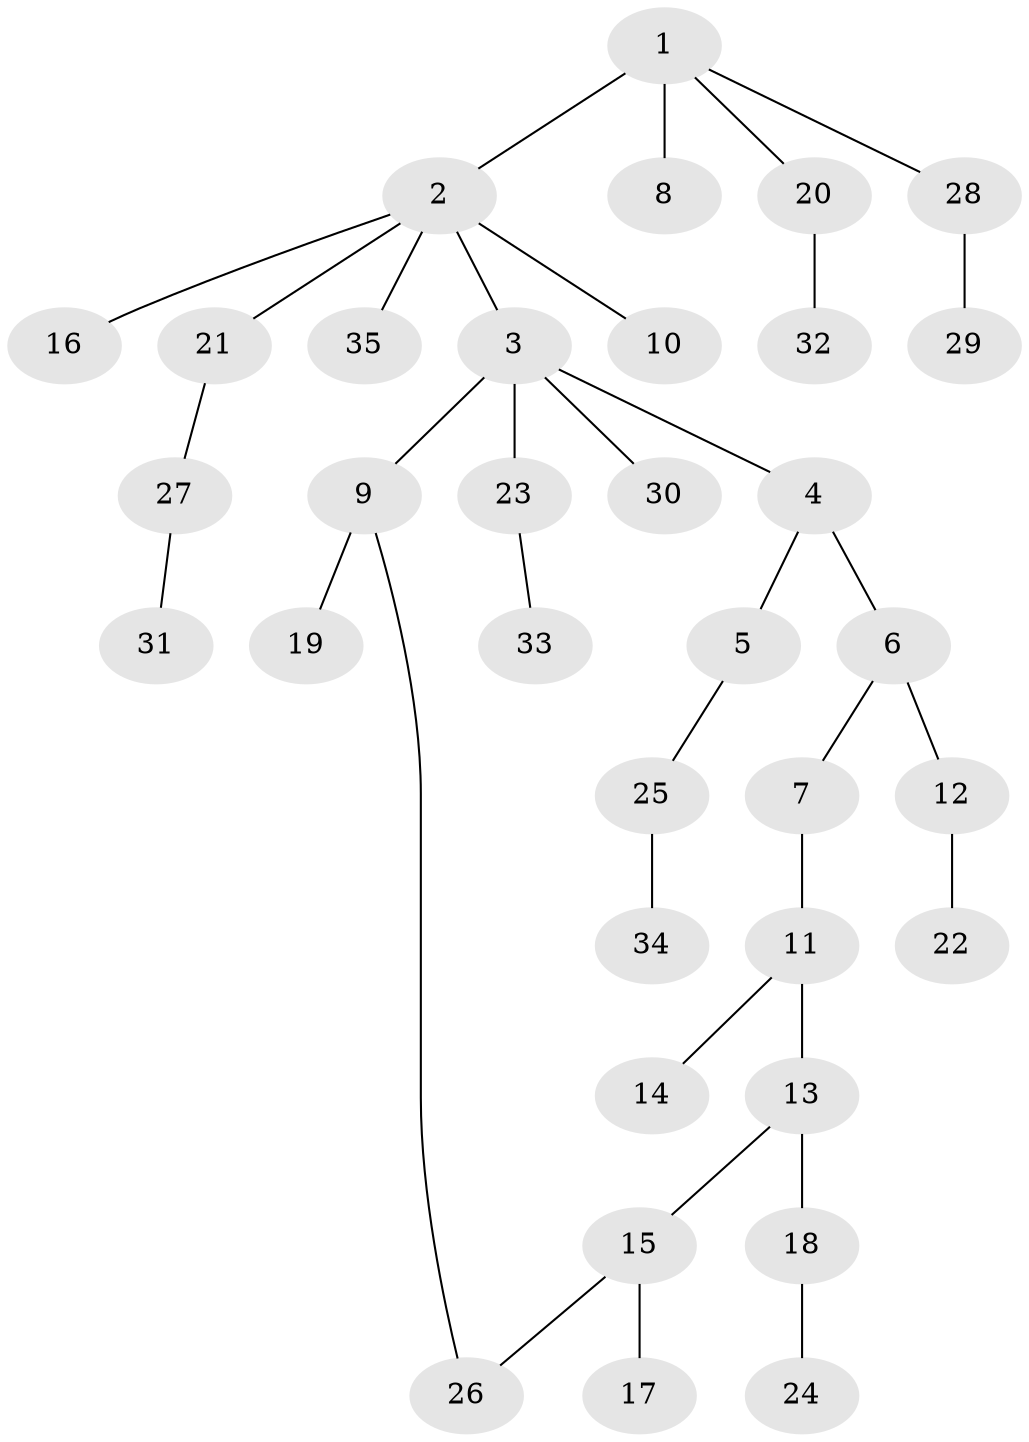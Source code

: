 // original degree distribution, {6: 0.029850746268656716, 7: 0.014925373134328358, 3: 0.11940298507462686, 4: 0.08955223880597014, 1: 0.4925373134328358, 2: 0.2537313432835821}
// Generated by graph-tools (version 1.1) at 2025/34/03/09/25 02:34:21]
// undirected, 35 vertices, 35 edges
graph export_dot {
graph [start="1"]
  node [color=gray90,style=filled];
  1;
  2;
  3;
  4;
  5;
  6;
  7;
  8;
  9;
  10;
  11;
  12;
  13;
  14;
  15;
  16;
  17;
  18;
  19;
  20;
  21;
  22;
  23;
  24;
  25;
  26;
  27;
  28;
  29;
  30;
  31;
  32;
  33;
  34;
  35;
  1 -- 2 [weight=1.0];
  1 -- 8 [weight=2.0];
  1 -- 20 [weight=1.0];
  1 -- 28 [weight=1.0];
  2 -- 3 [weight=1.0];
  2 -- 10 [weight=1.0];
  2 -- 16 [weight=1.0];
  2 -- 21 [weight=1.0];
  2 -- 35 [weight=1.0];
  3 -- 4 [weight=1.0];
  3 -- 9 [weight=1.0];
  3 -- 23 [weight=1.0];
  3 -- 30 [weight=1.0];
  4 -- 5 [weight=2.0];
  4 -- 6 [weight=1.0];
  5 -- 25 [weight=1.0];
  6 -- 7 [weight=1.0];
  6 -- 12 [weight=1.0];
  7 -- 11 [weight=1.0];
  9 -- 19 [weight=1.0];
  9 -- 26 [weight=1.0];
  11 -- 13 [weight=1.0];
  11 -- 14 [weight=1.0];
  12 -- 22 [weight=1.0];
  13 -- 15 [weight=1.0];
  13 -- 18 [weight=1.0];
  15 -- 17 [weight=1.0];
  15 -- 26 [weight=1.0];
  18 -- 24 [weight=1.0];
  20 -- 32 [weight=1.0];
  21 -- 27 [weight=1.0];
  23 -- 33 [weight=2.0];
  25 -- 34 [weight=2.0];
  27 -- 31 [weight=1.0];
  28 -- 29 [weight=2.0];
}
